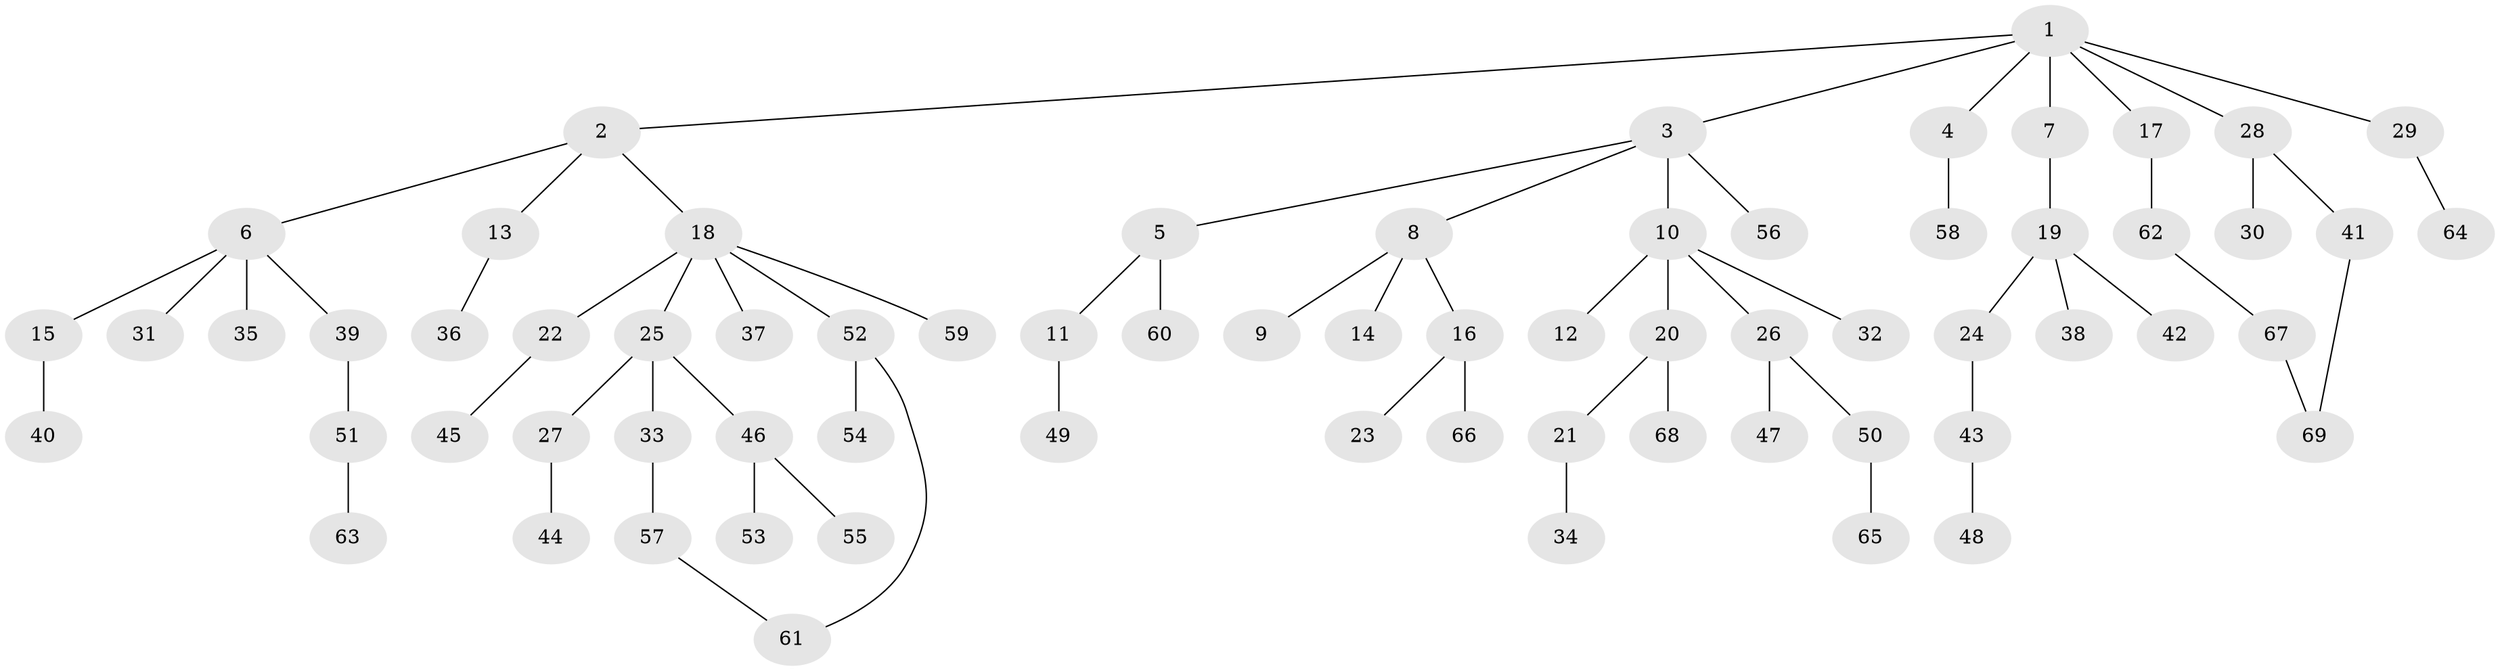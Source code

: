 // coarse degree distribution, {7: 0.021739130434782608, 4: 0.06521739130434782, 6: 0.043478260869565216, 1: 0.5217391304347826, 2: 0.2826086956521739, 5: 0.043478260869565216, 3: 0.021739130434782608}
// Generated by graph-tools (version 1.1) at 2025/23/03/03/25 07:23:34]
// undirected, 69 vertices, 70 edges
graph export_dot {
graph [start="1"]
  node [color=gray90,style=filled];
  1;
  2;
  3;
  4;
  5;
  6;
  7;
  8;
  9;
  10;
  11;
  12;
  13;
  14;
  15;
  16;
  17;
  18;
  19;
  20;
  21;
  22;
  23;
  24;
  25;
  26;
  27;
  28;
  29;
  30;
  31;
  32;
  33;
  34;
  35;
  36;
  37;
  38;
  39;
  40;
  41;
  42;
  43;
  44;
  45;
  46;
  47;
  48;
  49;
  50;
  51;
  52;
  53;
  54;
  55;
  56;
  57;
  58;
  59;
  60;
  61;
  62;
  63;
  64;
  65;
  66;
  67;
  68;
  69;
  1 -- 2;
  1 -- 3;
  1 -- 4;
  1 -- 7;
  1 -- 17;
  1 -- 28;
  1 -- 29;
  2 -- 6;
  2 -- 13;
  2 -- 18;
  3 -- 5;
  3 -- 8;
  3 -- 10;
  3 -- 56;
  4 -- 58;
  5 -- 11;
  5 -- 60;
  6 -- 15;
  6 -- 31;
  6 -- 35;
  6 -- 39;
  7 -- 19;
  8 -- 9;
  8 -- 14;
  8 -- 16;
  10 -- 12;
  10 -- 20;
  10 -- 26;
  10 -- 32;
  11 -- 49;
  13 -- 36;
  15 -- 40;
  16 -- 23;
  16 -- 66;
  17 -- 62;
  18 -- 22;
  18 -- 25;
  18 -- 37;
  18 -- 52;
  18 -- 59;
  19 -- 24;
  19 -- 38;
  19 -- 42;
  20 -- 21;
  20 -- 68;
  21 -- 34;
  22 -- 45;
  24 -- 43;
  25 -- 27;
  25 -- 33;
  25 -- 46;
  26 -- 47;
  26 -- 50;
  27 -- 44;
  28 -- 30;
  28 -- 41;
  29 -- 64;
  33 -- 57;
  39 -- 51;
  41 -- 69;
  43 -- 48;
  46 -- 53;
  46 -- 55;
  50 -- 65;
  51 -- 63;
  52 -- 54;
  52 -- 61;
  57 -- 61;
  62 -- 67;
  67 -- 69;
}

